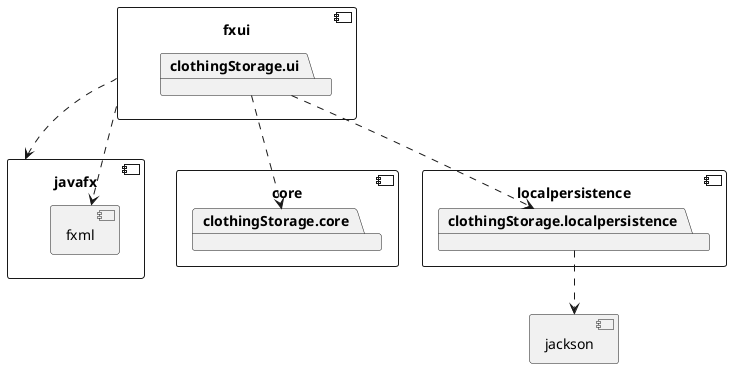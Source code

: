 @startuml architecture

component core {
	package clothingStorage.core
}

component localpersistence {
	package clothingStorage.localpersistence
}

component fxui {
	package clothingStorage.ui
}

clothingStorage.ui ..> clothingStorage.core
clothingStorage.ui ..> clothingStorage.localpersistence

component jackson {
}

clothingStorage.localpersistence ..> jackson

component javafx {
	component fxml {
	}
}

fxui ..> javafx
fxui ..> fxml

@enduml